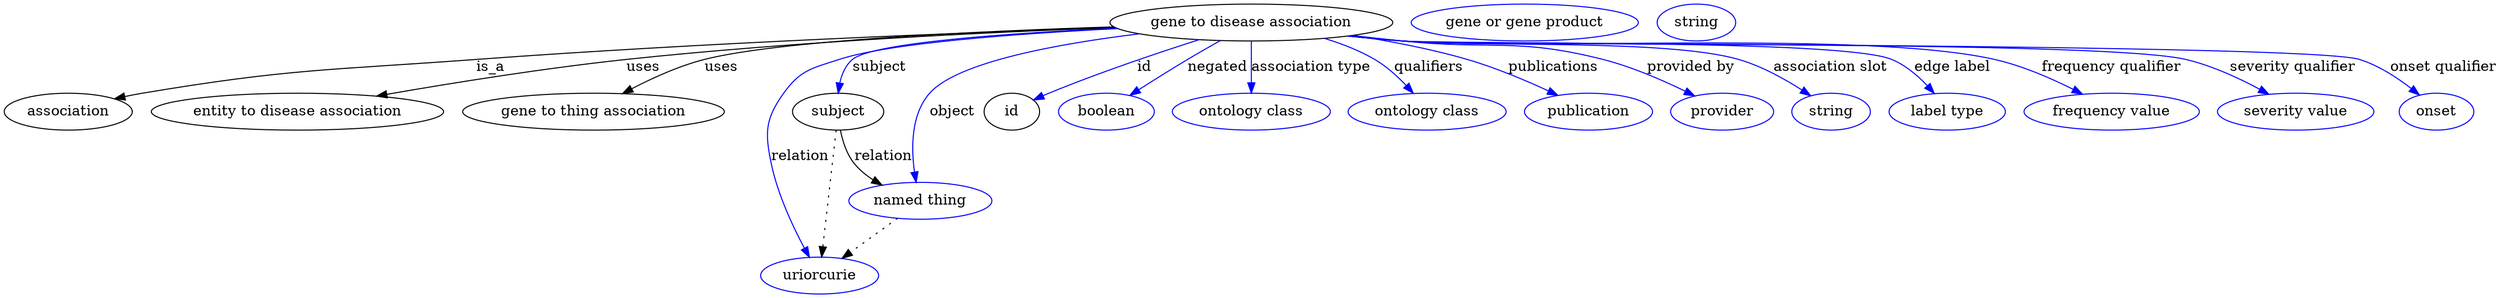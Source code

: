 digraph {
	graph [bb="0,0,1981,283"];
	node [label="\N"];
	"gene to disease association"	 [height=0.5,
		label="gene to disease association",
		pos="1001,265",
		width=2.9428];
	association	 [height=0.5,
		pos="50.046,178",
		width=1.3902];
	"gene to disease association" -> association	 [label=is_a,
		lp="382.05,221.5",
		pos="e,86.931,190.31 897.21,261.24 772.2,256.21 555.97,245.91 371.05,229 254.17,218.31 223.81,220.55 109.05,196 104.98,195.13 100.79,\
194.11 96.612,193.01"];
	"entity to disease association"	 [height=0.5,
		pos="227.05,178",
		width=3.0331];
	"gene to disease association" -> "entity to disease association"	 [label=uses,
		lp="493.05,221.5",
		pos="e,289.3,192.84 896.56,261.73 791.27,257.5 624.32,248.26 481.05,229 419.2,220.69 349.78,206.4 299.16,195.06"];
	"gene to thing association"	 [height=0.5,
		pos="453.05,178",
		width=2.7442];
	"gene to disease association" -> "gene to thing association"	 [label=uses,
		lp="554.05,221.5",
		pos="e,477,195.65 896.31,262.11 781.72,258 605.82,248.68 542.05,229 522.09,222.84 501.74,211.62 485.54,201.27"];
	subject	 [height=0.5,
		pos="649.05,178",
		width=0.99297];
	"gene to disease association" -> subject	 [color=blue,
		label=subject,
		lp="687.55,221.5",
		pos="e,651.02,196.16 899.98,259.41 808.77,253.51 686.18,243.1 668.05,229 660.81,223.37 656.33,214.68 653.55,206.06",
		style=solid];
	relation	 [color=blue,
		height=0.5,
		label=uriorcurie,
		pos="634.05,18",
		width=1.2638];
	"gene to disease association" -> relation	 [color=blue,
		label=relation,
		lp="620.05,134.5",
		pos="e,626.31,36.091 899.01,259.93 812.88,254.64 696.8,244.87 653.05,229 628.36,220.05 617.44,218.58 604.05,196 588.36,169.55 594.29,\
157.38 599.05,127 603.51,98.522 614.15,67.327 622.53,45.634",
		style=solid];
	object	 [color=blue,
		height=0.5,
		label="named thing",
		pos="717.05,91",
		width=1.5346];
	"gene to disease association" -> object	 [color=blue,
		label=object,
		lp="747.05,178",
		pos="e,713.69,109.04 916.66,254.01 846.6,243.07 754.6,223.87 730.05,196 711.72,175.21 710.48,142.45 712.55,119.05",
		style=solid];
	id	 [height=0.5,
		pos="800.05,178",
		width=0.75];
	"gene to disease association" -> id	 [color=blue,
		label=id,
		lp="913.55,221.5",
		pos="e,821.63,189.09 959,248.33 925.45,234.81 877.39,214.96 836.05,196 834.28,195.19 832.48,194.35 830.66,193.48",
		style=solid];
	negated	 [color=blue,
		height=0.5,
		label=boolean,
		pos="883.05,178",
		width=1.0652];
	"gene to disease association" -> negated	 [color=blue,
		label=negated,
		lp="971.55,221.5",
		pos="e,903.73,193.25 977.17,247.39 958.31,233.49 931.93,214.04 911.89,199.27",
		style=solid];
	"association type"	 [color=blue,
		height=0.5,
		label="ontology class",
		pos="1001,178",
		width=1.7151];
	"gene to disease association" -> "association type"	 [color=blue,
		label="association type",
		lp="1045,221.5",
		pos="e,1001,196 1001,246.97 1001,235.19 1001,219.56 1001,206.16",
		style=solid];
	qualifiers	 [color=blue,
		height=0.5,
		label="ontology class",
		pos="1142,178",
		width=1.7151];
	"gene to disease association" -> qualifiers	 [color=blue,
		label=qualifiers,
		lp="1137,221.5",
		pos="e,1128.2,195.97 1053.1,249.11 1066.7,243.79 1080.9,237.1 1093,229 1103.5,222.03 1113.4,212.51 1121.5,203.58",
		style=solid];
	publications	 [color=blue,
		height=0.5,
		label=publication,
		pos="1272,178",
		width=1.3902];
	"gene to disease association" -> publications	 [color=blue,
		label=publications,
		lp="1236.5,221.5",
		pos="e,1245.2,193.27 1077.3,252.43 1105.9,246.69 1138.3,238.92 1167,229 1190.9,220.77 1216.3,208.51 1236.2,198.07",
		style=solid];
	"provided by"	 [color=blue,
		height=0.5,
		label=provider,
		pos="1380,178",
		width=1.1193];
	"gene to disease association" -> "provided by"	 [color=blue,
		label="provided by",
		lp="1347,221.5",
		pos="e,1355.7,192.62 1077.7,252.55 1090.5,250.6 1103.6,248.68 1116,247 1186.1,237.53 1206.1,248.6 1274,229 1299.6,221.63 1326.5,208.59 \
1346.9,197.53",
		style=solid];
	"association slot"	 [color=blue,
		height=0.5,
		label=string,
		pos="1469,178",
		width=0.84854];
	"gene to disease association" -> "association slot"	 [color=blue,
		label="association slot",
		lp="1459,221.5",
		pos="e,1450.7,192.54 1076.1,252.28 1089.4,250.31 1103.1,248.45 1116,247 1234.7,233.76 1270.1,264.71 1384,229 1405.1,222.4 1426.4,209.61 \
1442.4,198.49",
		style=solid];
	"edge label"	 [color=blue,
		height=0.5,
		label="label type",
		pos="1563,178",
		width=1.2638];
	"gene to disease association" -> "edge label"	 [color=blue,
		label="edge label",
		lp="1557,221.5",
		pos="e,1549.1,195.34 1075.4,252.14 1088.9,250.16 1102.9,248.33 1116,247 1202.1,238.3 1424.8,261.4 1505,229 1519,223.36 1531.9,212.85 \
1542,202.82",
		style=solid];
	"frequency qualifier"	 [color=blue,
		height=0.5,
		label="frequency value",
		pos="1694,178",
		width=1.8776];
	"gene to disease association" -> "frequency qualifier"	 [color=blue,
		label="frequency qualifier",
		lp="1681,221.5",
		pos="e,1667.6,194.68 1075.1,252.1 1088.7,250.11 1102.8,248.29 1116,247 1220.7,236.85 1487,254.52 1589,229 1613.5,222.89 1638.9,210.68 \
1658.7,199.75",
		style=solid];
	"severity qualifier"	 [color=blue,
		height=0.5,
		label="severity value",
		pos="1839,178",
		width=1.661];
	"gene to disease association" -> "severity qualifier"	 [color=blue,
		label="severity qualifier",
		lp="1822.5,221.5",
		pos="e,1813.8,194.5 1074.8,252.04 1088.5,250.04 1102.7,248.24 1116,247 1253.5,234.3 1603.2,262.66 1737,229 1761.1,222.96 1786,210.63 \
1805.2,199.61",
		style=solid];
	"onset qualifier"	 [color=blue,
		height=0.5,
		label=onset,
		pos="1950,178",
		width=0.81243];
	"gene to disease association" -> "onset qualifier"	 [color=blue,
		label="onset qualifier",
		lp="1941.5,221.5",
		pos="e,1933.5,193.04 1074.8,251.99 1088.5,249.99 1102.7,248.2 1116,247 1199.8,239.48 1792.8,254.22 1873,229 1892.4,222.93 1911.3,210.45 \
1925.6,199.35",
		style=solid];
	subject -> relation	 [pos="e,635.75,36.223 647.35,159.96 644.77,132.35 639.8,79.375 636.72,46.525",
		style=dotted];
	subject -> object	 [label=relation,
		lp="689.05,134.5",
		pos="e,689.69,106.85 653.08,159.74 656.01,149.4 660.76,136.65 668.05,127 671.89,121.91 676.64,117.23 681.67,113.03"];
	"gene to disease association_subject"	 [color=blue,
		height=0.5,
		label="gene or gene product",
		pos="1210,265",
		width=2.3651];
	object -> relation	 [pos="e,652.91,34.588 697.8,74.069 686.72,64.326 672.64,51.941 660.53,41.291",
		style=dotted];
	association_id	 [color=blue,
		height=0.5,
		label=string,
		pos="1344,265",
		width=0.84854];
}
